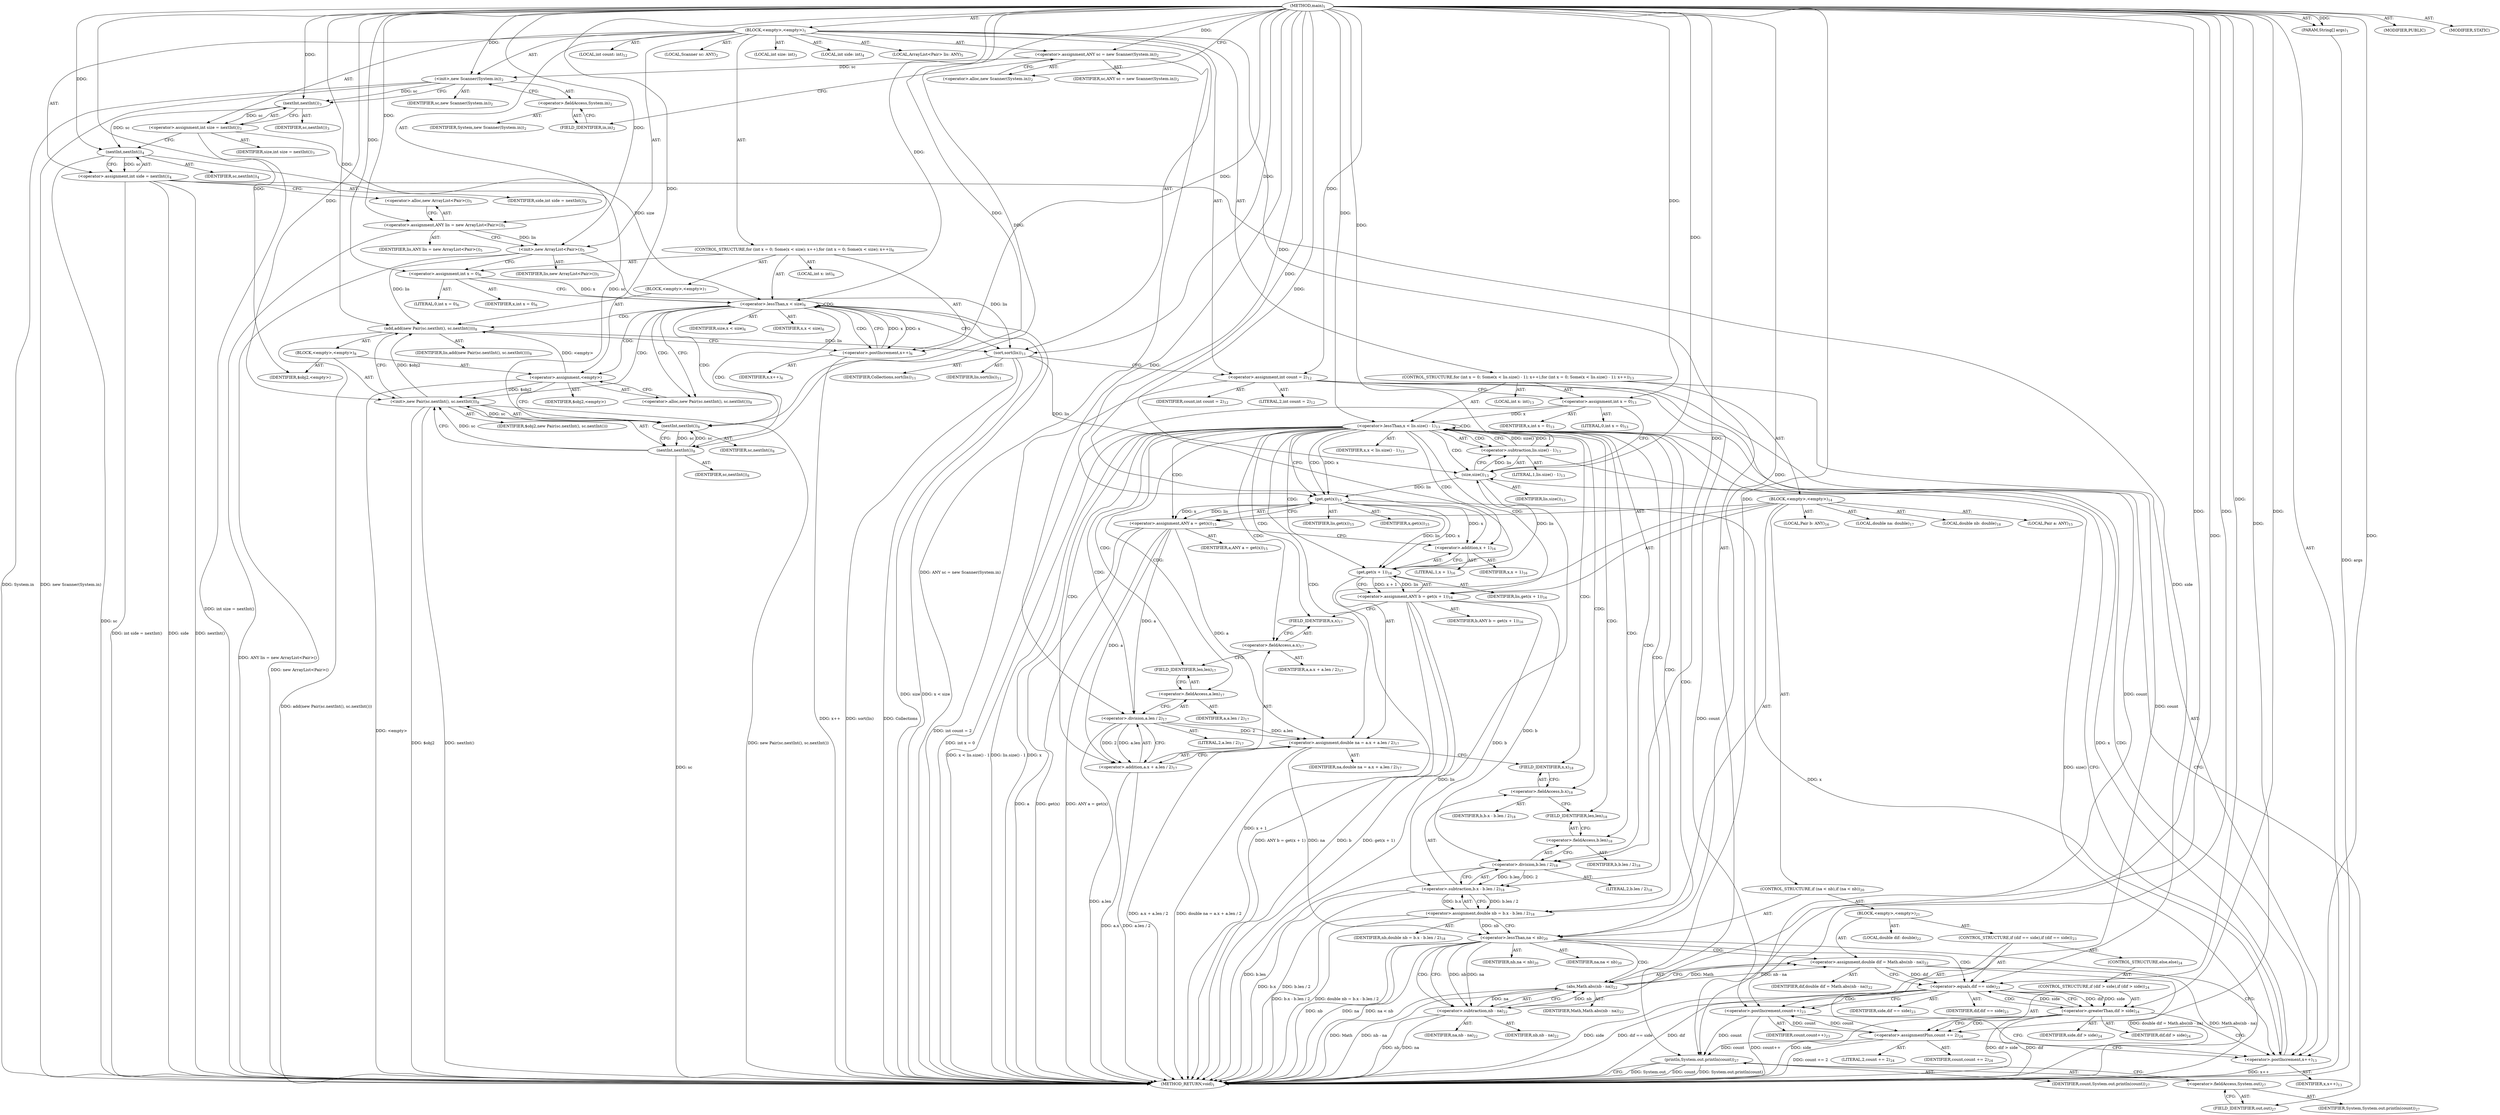 digraph "main" {  
"21" [label = <(METHOD,main)<SUB>1</SUB>> ]
"22" [label = <(PARAM,String[] args)<SUB>1</SUB>> ]
"23" [label = <(BLOCK,&lt;empty&gt;,&lt;empty&gt;)<SUB>1</SUB>> ]
"4" [label = <(LOCAL,Scanner sc: ANY)<SUB>2</SUB>> ]
"24" [label = <(&lt;operator&gt;.assignment,ANY sc = new Scanner(System.in))<SUB>2</SUB>> ]
"25" [label = <(IDENTIFIER,sc,ANY sc = new Scanner(System.in))<SUB>2</SUB>> ]
"26" [label = <(&lt;operator&gt;.alloc,new Scanner(System.in))<SUB>2</SUB>> ]
"27" [label = <(&lt;init&gt;,new Scanner(System.in))<SUB>2</SUB>> ]
"3" [label = <(IDENTIFIER,sc,new Scanner(System.in))<SUB>2</SUB>> ]
"28" [label = <(&lt;operator&gt;.fieldAccess,System.in)<SUB>2</SUB>> ]
"29" [label = <(IDENTIFIER,System,new Scanner(System.in))<SUB>2</SUB>> ]
"30" [label = <(FIELD_IDENTIFIER,in,in)<SUB>2</SUB>> ]
"31" [label = <(LOCAL,int size: int)<SUB>3</SUB>> ]
"32" [label = <(&lt;operator&gt;.assignment,int size = nextInt())<SUB>3</SUB>> ]
"33" [label = <(IDENTIFIER,size,int size = nextInt())<SUB>3</SUB>> ]
"34" [label = <(nextInt,nextInt())<SUB>3</SUB>> ]
"35" [label = <(IDENTIFIER,sc,nextInt())<SUB>3</SUB>> ]
"36" [label = <(LOCAL,int side: int)<SUB>4</SUB>> ]
"37" [label = <(&lt;operator&gt;.assignment,int side = nextInt())<SUB>4</SUB>> ]
"38" [label = <(IDENTIFIER,side,int side = nextInt())<SUB>4</SUB>> ]
"39" [label = <(nextInt,nextInt())<SUB>4</SUB>> ]
"40" [label = <(IDENTIFIER,sc,nextInt())<SUB>4</SUB>> ]
"6" [label = <(LOCAL,ArrayList&lt;Pair&gt; lis: ANY)<SUB>5</SUB>> ]
"41" [label = <(&lt;operator&gt;.assignment,ANY lis = new ArrayList&lt;Pair&gt;())<SUB>5</SUB>> ]
"42" [label = <(IDENTIFIER,lis,ANY lis = new ArrayList&lt;Pair&gt;())<SUB>5</SUB>> ]
"43" [label = <(&lt;operator&gt;.alloc,new ArrayList&lt;Pair&gt;())<SUB>5</SUB>> ]
"44" [label = <(&lt;init&gt;,new ArrayList&lt;Pair&gt;())<SUB>5</SUB>> ]
"5" [label = <(IDENTIFIER,lis,new ArrayList&lt;Pair&gt;())<SUB>5</SUB>> ]
"45" [label = <(CONTROL_STRUCTURE,for (int x = 0; Some(x &lt; size); x++),for (int x = 0; Some(x &lt; size); x++))<SUB>6</SUB>> ]
"46" [label = <(LOCAL,int x: int)<SUB>6</SUB>> ]
"47" [label = <(&lt;operator&gt;.assignment,int x = 0)<SUB>6</SUB>> ]
"48" [label = <(IDENTIFIER,x,int x = 0)<SUB>6</SUB>> ]
"49" [label = <(LITERAL,0,int x = 0)<SUB>6</SUB>> ]
"50" [label = <(&lt;operator&gt;.lessThan,x &lt; size)<SUB>6</SUB>> ]
"51" [label = <(IDENTIFIER,x,x &lt; size)<SUB>6</SUB>> ]
"52" [label = <(IDENTIFIER,size,x &lt; size)<SUB>6</SUB>> ]
"53" [label = <(&lt;operator&gt;.postIncrement,x++)<SUB>6</SUB>> ]
"54" [label = <(IDENTIFIER,x,x++)<SUB>6</SUB>> ]
"55" [label = <(BLOCK,&lt;empty&gt;,&lt;empty&gt;)<SUB>7</SUB>> ]
"56" [label = <(add,add(new Pair(sc.nextInt(), sc.nextInt())))<SUB>8</SUB>> ]
"57" [label = <(IDENTIFIER,lis,add(new Pair(sc.nextInt(), sc.nextInt())))<SUB>8</SUB>> ]
"58" [label = <(BLOCK,&lt;empty&gt;,&lt;empty&gt;)<SUB>8</SUB>> ]
"59" [label = <(&lt;operator&gt;.assignment,&lt;empty&gt;)> ]
"60" [label = <(IDENTIFIER,$obj2,&lt;empty&gt;)> ]
"61" [label = <(&lt;operator&gt;.alloc,new Pair(sc.nextInt(), sc.nextInt()))<SUB>8</SUB>> ]
"62" [label = <(&lt;init&gt;,new Pair(sc.nextInt(), sc.nextInt()))<SUB>8</SUB>> ]
"63" [label = <(IDENTIFIER,$obj2,new Pair(sc.nextInt(), sc.nextInt()))> ]
"64" [label = <(nextInt,nextInt())<SUB>8</SUB>> ]
"65" [label = <(IDENTIFIER,sc,nextInt())<SUB>8</SUB>> ]
"66" [label = <(nextInt,nextInt())<SUB>8</SUB>> ]
"67" [label = <(IDENTIFIER,sc,nextInt())<SUB>8</SUB>> ]
"68" [label = <(IDENTIFIER,$obj2,&lt;empty&gt;)> ]
"69" [label = <(sort,sort(lis))<SUB>11</SUB>> ]
"70" [label = <(IDENTIFIER,Collections,sort(lis))<SUB>11</SUB>> ]
"71" [label = <(IDENTIFIER,lis,sort(lis))<SUB>11</SUB>> ]
"72" [label = <(LOCAL,int count: int)<SUB>12</SUB>> ]
"73" [label = <(&lt;operator&gt;.assignment,int count = 2)<SUB>12</SUB>> ]
"74" [label = <(IDENTIFIER,count,int count = 2)<SUB>12</SUB>> ]
"75" [label = <(LITERAL,2,int count = 2)<SUB>12</SUB>> ]
"76" [label = <(CONTROL_STRUCTURE,for (int x = 0; Some(x &lt; lis.size() - 1); x++),for (int x = 0; Some(x &lt; lis.size() - 1); x++))<SUB>13</SUB>> ]
"77" [label = <(LOCAL,int x: int)<SUB>13</SUB>> ]
"78" [label = <(&lt;operator&gt;.assignment,int x = 0)<SUB>13</SUB>> ]
"79" [label = <(IDENTIFIER,x,int x = 0)<SUB>13</SUB>> ]
"80" [label = <(LITERAL,0,int x = 0)<SUB>13</SUB>> ]
"81" [label = <(&lt;operator&gt;.lessThan,x &lt; lis.size() - 1)<SUB>13</SUB>> ]
"82" [label = <(IDENTIFIER,x,x &lt; lis.size() - 1)<SUB>13</SUB>> ]
"83" [label = <(&lt;operator&gt;.subtraction,lis.size() - 1)<SUB>13</SUB>> ]
"84" [label = <(size,size())<SUB>13</SUB>> ]
"85" [label = <(IDENTIFIER,lis,size())<SUB>13</SUB>> ]
"86" [label = <(LITERAL,1,lis.size() - 1)<SUB>13</SUB>> ]
"87" [label = <(&lt;operator&gt;.postIncrement,x++)<SUB>13</SUB>> ]
"88" [label = <(IDENTIFIER,x,x++)<SUB>13</SUB>> ]
"89" [label = <(BLOCK,&lt;empty&gt;,&lt;empty&gt;)<SUB>14</SUB>> ]
"90" [label = <(LOCAL,Pair a: ANY)<SUB>15</SUB>> ]
"91" [label = <(&lt;operator&gt;.assignment,ANY a = get(x))<SUB>15</SUB>> ]
"92" [label = <(IDENTIFIER,a,ANY a = get(x))<SUB>15</SUB>> ]
"93" [label = <(get,get(x))<SUB>15</SUB>> ]
"94" [label = <(IDENTIFIER,lis,get(x))<SUB>15</SUB>> ]
"95" [label = <(IDENTIFIER,x,get(x))<SUB>15</SUB>> ]
"96" [label = <(LOCAL,Pair b: ANY)<SUB>16</SUB>> ]
"97" [label = <(&lt;operator&gt;.assignment,ANY b = get(x + 1))<SUB>16</SUB>> ]
"98" [label = <(IDENTIFIER,b,ANY b = get(x + 1))<SUB>16</SUB>> ]
"99" [label = <(get,get(x + 1))<SUB>16</SUB>> ]
"100" [label = <(IDENTIFIER,lis,get(x + 1))<SUB>16</SUB>> ]
"101" [label = <(&lt;operator&gt;.addition,x + 1)<SUB>16</SUB>> ]
"102" [label = <(IDENTIFIER,x,x + 1)<SUB>16</SUB>> ]
"103" [label = <(LITERAL,1,x + 1)<SUB>16</SUB>> ]
"104" [label = <(LOCAL,double na: double)<SUB>17</SUB>> ]
"105" [label = <(&lt;operator&gt;.assignment,double na = a.x + a.len / 2)<SUB>17</SUB>> ]
"106" [label = <(IDENTIFIER,na,double na = a.x + a.len / 2)<SUB>17</SUB>> ]
"107" [label = <(&lt;operator&gt;.addition,a.x + a.len / 2)<SUB>17</SUB>> ]
"108" [label = <(&lt;operator&gt;.fieldAccess,a.x)<SUB>17</SUB>> ]
"109" [label = <(IDENTIFIER,a,a.x + a.len / 2)<SUB>17</SUB>> ]
"110" [label = <(FIELD_IDENTIFIER,x,x)<SUB>17</SUB>> ]
"111" [label = <(&lt;operator&gt;.division,a.len / 2)<SUB>17</SUB>> ]
"112" [label = <(&lt;operator&gt;.fieldAccess,a.len)<SUB>17</SUB>> ]
"113" [label = <(IDENTIFIER,a,a.len / 2)<SUB>17</SUB>> ]
"114" [label = <(FIELD_IDENTIFIER,len,len)<SUB>17</SUB>> ]
"115" [label = <(LITERAL,2,a.len / 2)<SUB>17</SUB>> ]
"116" [label = <(LOCAL,double nb: double)<SUB>18</SUB>> ]
"117" [label = <(&lt;operator&gt;.assignment,double nb = b.x - b.len / 2)<SUB>18</SUB>> ]
"118" [label = <(IDENTIFIER,nb,double nb = b.x - b.len / 2)<SUB>18</SUB>> ]
"119" [label = <(&lt;operator&gt;.subtraction,b.x - b.len / 2)<SUB>18</SUB>> ]
"120" [label = <(&lt;operator&gt;.fieldAccess,b.x)<SUB>18</SUB>> ]
"121" [label = <(IDENTIFIER,b,b.x - b.len / 2)<SUB>18</SUB>> ]
"122" [label = <(FIELD_IDENTIFIER,x,x)<SUB>18</SUB>> ]
"123" [label = <(&lt;operator&gt;.division,b.len / 2)<SUB>18</SUB>> ]
"124" [label = <(&lt;operator&gt;.fieldAccess,b.len)<SUB>18</SUB>> ]
"125" [label = <(IDENTIFIER,b,b.len / 2)<SUB>18</SUB>> ]
"126" [label = <(FIELD_IDENTIFIER,len,len)<SUB>18</SUB>> ]
"127" [label = <(LITERAL,2,b.len / 2)<SUB>18</SUB>> ]
"128" [label = <(CONTROL_STRUCTURE,if (na &lt; nb),if (na &lt; nb))<SUB>20</SUB>> ]
"129" [label = <(&lt;operator&gt;.lessThan,na &lt; nb)<SUB>20</SUB>> ]
"130" [label = <(IDENTIFIER,na,na &lt; nb)<SUB>20</SUB>> ]
"131" [label = <(IDENTIFIER,nb,na &lt; nb)<SUB>20</SUB>> ]
"132" [label = <(BLOCK,&lt;empty&gt;,&lt;empty&gt;)<SUB>21</SUB>> ]
"133" [label = <(LOCAL,double dif: double)<SUB>22</SUB>> ]
"134" [label = <(&lt;operator&gt;.assignment,double dif = Math.abs(nb - na))<SUB>22</SUB>> ]
"135" [label = <(IDENTIFIER,dif,double dif = Math.abs(nb - na))<SUB>22</SUB>> ]
"136" [label = <(abs,Math.abs(nb - na))<SUB>22</SUB>> ]
"137" [label = <(IDENTIFIER,Math,Math.abs(nb - na))<SUB>22</SUB>> ]
"138" [label = <(&lt;operator&gt;.subtraction,nb - na)<SUB>22</SUB>> ]
"139" [label = <(IDENTIFIER,nb,nb - na)<SUB>22</SUB>> ]
"140" [label = <(IDENTIFIER,na,nb - na)<SUB>22</SUB>> ]
"141" [label = <(CONTROL_STRUCTURE,if (dif == side),if (dif == side))<SUB>23</SUB>> ]
"142" [label = <(&lt;operator&gt;.equals,dif == side)<SUB>23</SUB>> ]
"143" [label = <(IDENTIFIER,dif,dif == side)<SUB>23</SUB>> ]
"144" [label = <(IDENTIFIER,side,dif == side)<SUB>23</SUB>> ]
"145" [label = <(&lt;operator&gt;.postIncrement,count++)<SUB>23</SUB>> ]
"146" [label = <(IDENTIFIER,count,count++)<SUB>23</SUB>> ]
"147" [label = <(CONTROL_STRUCTURE,else,else)<SUB>24</SUB>> ]
"148" [label = <(CONTROL_STRUCTURE,if (dif &gt; side),if (dif &gt; side))<SUB>24</SUB>> ]
"149" [label = <(&lt;operator&gt;.greaterThan,dif &gt; side)<SUB>24</SUB>> ]
"150" [label = <(IDENTIFIER,dif,dif &gt; side)<SUB>24</SUB>> ]
"151" [label = <(IDENTIFIER,side,dif &gt; side)<SUB>24</SUB>> ]
"152" [label = <(&lt;operator&gt;.assignmentPlus,count += 2)<SUB>24</SUB>> ]
"153" [label = <(IDENTIFIER,count,count += 2)<SUB>24</SUB>> ]
"154" [label = <(LITERAL,2,count += 2)<SUB>24</SUB>> ]
"155" [label = <(println,System.out.println(count))<SUB>27</SUB>> ]
"156" [label = <(&lt;operator&gt;.fieldAccess,System.out)<SUB>27</SUB>> ]
"157" [label = <(IDENTIFIER,System,System.out.println(count))<SUB>27</SUB>> ]
"158" [label = <(FIELD_IDENTIFIER,out,out)<SUB>27</SUB>> ]
"159" [label = <(IDENTIFIER,count,System.out.println(count))<SUB>27</SUB>> ]
"160" [label = <(MODIFIER,PUBLIC)> ]
"161" [label = <(MODIFIER,STATIC)> ]
"162" [label = <(METHOD_RETURN,void)<SUB>1</SUB>> ]
  "21" -> "22"  [ label = "AST: "] 
  "21" -> "23"  [ label = "AST: "] 
  "21" -> "160"  [ label = "AST: "] 
  "21" -> "161"  [ label = "AST: "] 
  "21" -> "162"  [ label = "AST: "] 
  "23" -> "4"  [ label = "AST: "] 
  "23" -> "24"  [ label = "AST: "] 
  "23" -> "27"  [ label = "AST: "] 
  "23" -> "31"  [ label = "AST: "] 
  "23" -> "32"  [ label = "AST: "] 
  "23" -> "36"  [ label = "AST: "] 
  "23" -> "37"  [ label = "AST: "] 
  "23" -> "6"  [ label = "AST: "] 
  "23" -> "41"  [ label = "AST: "] 
  "23" -> "44"  [ label = "AST: "] 
  "23" -> "45"  [ label = "AST: "] 
  "23" -> "69"  [ label = "AST: "] 
  "23" -> "72"  [ label = "AST: "] 
  "23" -> "73"  [ label = "AST: "] 
  "23" -> "76"  [ label = "AST: "] 
  "23" -> "155"  [ label = "AST: "] 
  "24" -> "25"  [ label = "AST: "] 
  "24" -> "26"  [ label = "AST: "] 
  "27" -> "3"  [ label = "AST: "] 
  "27" -> "28"  [ label = "AST: "] 
  "28" -> "29"  [ label = "AST: "] 
  "28" -> "30"  [ label = "AST: "] 
  "32" -> "33"  [ label = "AST: "] 
  "32" -> "34"  [ label = "AST: "] 
  "34" -> "35"  [ label = "AST: "] 
  "37" -> "38"  [ label = "AST: "] 
  "37" -> "39"  [ label = "AST: "] 
  "39" -> "40"  [ label = "AST: "] 
  "41" -> "42"  [ label = "AST: "] 
  "41" -> "43"  [ label = "AST: "] 
  "44" -> "5"  [ label = "AST: "] 
  "45" -> "46"  [ label = "AST: "] 
  "45" -> "47"  [ label = "AST: "] 
  "45" -> "50"  [ label = "AST: "] 
  "45" -> "53"  [ label = "AST: "] 
  "45" -> "55"  [ label = "AST: "] 
  "47" -> "48"  [ label = "AST: "] 
  "47" -> "49"  [ label = "AST: "] 
  "50" -> "51"  [ label = "AST: "] 
  "50" -> "52"  [ label = "AST: "] 
  "53" -> "54"  [ label = "AST: "] 
  "55" -> "56"  [ label = "AST: "] 
  "56" -> "57"  [ label = "AST: "] 
  "56" -> "58"  [ label = "AST: "] 
  "58" -> "59"  [ label = "AST: "] 
  "58" -> "62"  [ label = "AST: "] 
  "58" -> "68"  [ label = "AST: "] 
  "59" -> "60"  [ label = "AST: "] 
  "59" -> "61"  [ label = "AST: "] 
  "62" -> "63"  [ label = "AST: "] 
  "62" -> "64"  [ label = "AST: "] 
  "62" -> "66"  [ label = "AST: "] 
  "64" -> "65"  [ label = "AST: "] 
  "66" -> "67"  [ label = "AST: "] 
  "69" -> "70"  [ label = "AST: "] 
  "69" -> "71"  [ label = "AST: "] 
  "73" -> "74"  [ label = "AST: "] 
  "73" -> "75"  [ label = "AST: "] 
  "76" -> "77"  [ label = "AST: "] 
  "76" -> "78"  [ label = "AST: "] 
  "76" -> "81"  [ label = "AST: "] 
  "76" -> "87"  [ label = "AST: "] 
  "76" -> "89"  [ label = "AST: "] 
  "78" -> "79"  [ label = "AST: "] 
  "78" -> "80"  [ label = "AST: "] 
  "81" -> "82"  [ label = "AST: "] 
  "81" -> "83"  [ label = "AST: "] 
  "83" -> "84"  [ label = "AST: "] 
  "83" -> "86"  [ label = "AST: "] 
  "84" -> "85"  [ label = "AST: "] 
  "87" -> "88"  [ label = "AST: "] 
  "89" -> "90"  [ label = "AST: "] 
  "89" -> "91"  [ label = "AST: "] 
  "89" -> "96"  [ label = "AST: "] 
  "89" -> "97"  [ label = "AST: "] 
  "89" -> "104"  [ label = "AST: "] 
  "89" -> "105"  [ label = "AST: "] 
  "89" -> "116"  [ label = "AST: "] 
  "89" -> "117"  [ label = "AST: "] 
  "89" -> "128"  [ label = "AST: "] 
  "91" -> "92"  [ label = "AST: "] 
  "91" -> "93"  [ label = "AST: "] 
  "93" -> "94"  [ label = "AST: "] 
  "93" -> "95"  [ label = "AST: "] 
  "97" -> "98"  [ label = "AST: "] 
  "97" -> "99"  [ label = "AST: "] 
  "99" -> "100"  [ label = "AST: "] 
  "99" -> "101"  [ label = "AST: "] 
  "101" -> "102"  [ label = "AST: "] 
  "101" -> "103"  [ label = "AST: "] 
  "105" -> "106"  [ label = "AST: "] 
  "105" -> "107"  [ label = "AST: "] 
  "107" -> "108"  [ label = "AST: "] 
  "107" -> "111"  [ label = "AST: "] 
  "108" -> "109"  [ label = "AST: "] 
  "108" -> "110"  [ label = "AST: "] 
  "111" -> "112"  [ label = "AST: "] 
  "111" -> "115"  [ label = "AST: "] 
  "112" -> "113"  [ label = "AST: "] 
  "112" -> "114"  [ label = "AST: "] 
  "117" -> "118"  [ label = "AST: "] 
  "117" -> "119"  [ label = "AST: "] 
  "119" -> "120"  [ label = "AST: "] 
  "119" -> "123"  [ label = "AST: "] 
  "120" -> "121"  [ label = "AST: "] 
  "120" -> "122"  [ label = "AST: "] 
  "123" -> "124"  [ label = "AST: "] 
  "123" -> "127"  [ label = "AST: "] 
  "124" -> "125"  [ label = "AST: "] 
  "124" -> "126"  [ label = "AST: "] 
  "128" -> "129"  [ label = "AST: "] 
  "128" -> "132"  [ label = "AST: "] 
  "129" -> "130"  [ label = "AST: "] 
  "129" -> "131"  [ label = "AST: "] 
  "132" -> "133"  [ label = "AST: "] 
  "132" -> "134"  [ label = "AST: "] 
  "132" -> "141"  [ label = "AST: "] 
  "134" -> "135"  [ label = "AST: "] 
  "134" -> "136"  [ label = "AST: "] 
  "136" -> "137"  [ label = "AST: "] 
  "136" -> "138"  [ label = "AST: "] 
  "138" -> "139"  [ label = "AST: "] 
  "138" -> "140"  [ label = "AST: "] 
  "141" -> "142"  [ label = "AST: "] 
  "141" -> "145"  [ label = "AST: "] 
  "141" -> "147"  [ label = "AST: "] 
  "142" -> "143"  [ label = "AST: "] 
  "142" -> "144"  [ label = "AST: "] 
  "145" -> "146"  [ label = "AST: "] 
  "147" -> "148"  [ label = "AST: "] 
  "148" -> "149"  [ label = "AST: "] 
  "148" -> "152"  [ label = "AST: "] 
  "149" -> "150"  [ label = "AST: "] 
  "149" -> "151"  [ label = "AST: "] 
  "152" -> "153"  [ label = "AST: "] 
  "152" -> "154"  [ label = "AST: "] 
  "155" -> "156"  [ label = "AST: "] 
  "155" -> "159"  [ label = "AST: "] 
  "156" -> "157"  [ label = "AST: "] 
  "156" -> "158"  [ label = "AST: "] 
  "24" -> "30"  [ label = "CFG: "] 
  "27" -> "34"  [ label = "CFG: "] 
  "32" -> "39"  [ label = "CFG: "] 
  "37" -> "43"  [ label = "CFG: "] 
  "41" -> "44"  [ label = "CFG: "] 
  "44" -> "47"  [ label = "CFG: "] 
  "69" -> "73"  [ label = "CFG: "] 
  "73" -> "78"  [ label = "CFG: "] 
  "155" -> "162"  [ label = "CFG: "] 
  "26" -> "24"  [ label = "CFG: "] 
  "28" -> "27"  [ label = "CFG: "] 
  "34" -> "32"  [ label = "CFG: "] 
  "39" -> "37"  [ label = "CFG: "] 
  "43" -> "41"  [ label = "CFG: "] 
  "47" -> "50"  [ label = "CFG: "] 
  "50" -> "61"  [ label = "CFG: "] 
  "50" -> "69"  [ label = "CFG: "] 
  "53" -> "50"  [ label = "CFG: "] 
  "78" -> "84"  [ label = "CFG: "] 
  "81" -> "93"  [ label = "CFG: "] 
  "81" -> "158"  [ label = "CFG: "] 
  "87" -> "84"  [ label = "CFG: "] 
  "156" -> "155"  [ label = "CFG: "] 
  "30" -> "28"  [ label = "CFG: "] 
  "56" -> "53"  [ label = "CFG: "] 
  "83" -> "81"  [ label = "CFG: "] 
  "91" -> "101"  [ label = "CFG: "] 
  "97" -> "110"  [ label = "CFG: "] 
  "105" -> "122"  [ label = "CFG: "] 
  "117" -> "129"  [ label = "CFG: "] 
  "158" -> "156"  [ label = "CFG: "] 
  "84" -> "83"  [ label = "CFG: "] 
  "93" -> "91"  [ label = "CFG: "] 
  "99" -> "97"  [ label = "CFG: "] 
  "107" -> "105"  [ label = "CFG: "] 
  "119" -> "117"  [ label = "CFG: "] 
  "129" -> "138"  [ label = "CFG: "] 
  "129" -> "87"  [ label = "CFG: "] 
  "59" -> "64"  [ label = "CFG: "] 
  "62" -> "56"  [ label = "CFG: "] 
  "101" -> "99"  [ label = "CFG: "] 
  "108" -> "114"  [ label = "CFG: "] 
  "111" -> "107"  [ label = "CFG: "] 
  "120" -> "126"  [ label = "CFG: "] 
  "123" -> "119"  [ label = "CFG: "] 
  "134" -> "142"  [ label = "CFG: "] 
  "61" -> "59"  [ label = "CFG: "] 
  "64" -> "66"  [ label = "CFG: "] 
  "66" -> "62"  [ label = "CFG: "] 
  "110" -> "108"  [ label = "CFG: "] 
  "112" -> "111"  [ label = "CFG: "] 
  "122" -> "120"  [ label = "CFG: "] 
  "124" -> "123"  [ label = "CFG: "] 
  "136" -> "134"  [ label = "CFG: "] 
  "142" -> "145"  [ label = "CFG: "] 
  "142" -> "149"  [ label = "CFG: "] 
  "145" -> "87"  [ label = "CFG: "] 
  "114" -> "112"  [ label = "CFG: "] 
  "126" -> "124"  [ label = "CFG: "] 
  "138" -> "136"  [ label = "CFG: "] 
  "149" -> "152"  [ label = "CFG: "] 
  "149" -> "87"  [ label = "CFG: "] 
  "152" -> "87"  [ label = "CFG: "] 
  "21" -> "26"  [ label = "CFG: "] 
  "22" -> "162"  [ label = "DDG: args"] 
  "24" -> "162"  [ label = "DDG: ANY sc = new Scanner(System.in)"] 
  "27" -> "162"  [ label = "DDG: System.in"] 
  "27" -> "162"  [ label = "DDG: new Scanner(System.in)"] 
  "32" -> "162"  [ label = "DDG: int size = nextInt()"] 
  "37" -> "162"  [ label = "DDG: side"] 
  "39" -> "162"  [ label = "DDG: sc"] 
  "37" -> "162"  [ label = "DDG: nextInt()"] 
  "37" -> "162"  [ label = "DDG: int side = nextInt()"] 
  "41" -> "162"  [ label = "DDG: ANY lis = new ArrayList&lt;Pair&gt;()"] 
  "44" -> "162"  [ label = "DDG: new ArrayList&lt;Pair&gt;()"] 
  "50" -> "162"  [ label = "DDG: size"] 
  "50" -> "162"  [ label = "DDG: x &lt; size"] 
  "69" -> "162"  [ label = "DDG: sort(lis)"] 
  "73" -> "162"  [ label = "DDG: int count = 2"] 
  "78" -> "162"  [ label = "DDG: int x = 0"] 
  "81" -> "162"  [ label = "DDG: x"] 
  "84" -> "162"  [ label = "DDG: lis"] 
  "83" -> "162"  [ label = "DDG: size()"] 
  "81" -> "162"  [ label = "DDG: lis.size() - 1"] 
  "81" -> "162"  [ label = "DDG: x &lt; lis.size() - 1"] 
  "155" -> "162"  [ label = "DDG: System.out"] 
  "155" -> "162"  [ label = "DDG: count"] 
  "155" -> "162"  [ label = "DDG: System.out.println(count)"] 
  "91" -> "162"  [ label = "DDG: a"] 
  "91" -> "162"  [ label = "DDG: get(x)"] 
  "91" -> "162"  [ label = "DDG: ANY a = get(x)"] 
  "97" -> "162"  [ label = "DDG: b"] 
  "99" -> "162"  [ label = "DDG: x + 1"] 
  "97" -> "162"  [ label = "DDG: get(x + 1)"] 
  "97" -> "162"  [ label = "DDG: ANY b = get(x + 1)"] 
  "107" -> "162"  [ label = "DDG: a.x"] 
  "111" -> "162"  [ label = "DDG: a.len"] 
  "107" -> "162"  [ label = "DDG: a.len / 2"] 
  "105" -> "162"  [ label = "DDG: a.x + a.len / 2"] 
  "105" -> "162"  [ label = "DDG: double na = a.x + a.len / 2"] 
  "119" -> "162"  [ label = "DDG: b.x"] 
  "123" -> "162"  [ label = "DDG: b.len"] 
  "119" -> "162"  [ label = "DDG: b.len / 2"] 
  "117" -> "162"  [ label = "DDG: b.x - b.len / 2"] 
  "117" -> "162"  [ label = "DDG: double nb = b.x - b.len / 2"] 
  "129" -> "162"  [ label = "DDG: na"] 
  "129" -> "162"  [ label = "DDG: nb"] 
  "129" -> "162"  [ label = "DDG: na &lt; nb"] 
  "138" -> "162"  [ label = "DDG: nb"] 
  "138" -> "162"  [ label = "DDG: na"] 
  "136" -> "162"  [ label = "DDG: nb - na"] 
  "134" -> "162"  [ label = "DDG: Math.abs(nb - na)"] 
  "134" -> "162"  [ label = "DDG: double dif = Math.abs(nb - na)"] 
  "142" -> "162"  [ label = "DDG: dif"] 
  "142" -> "162"  [ label = "DDG: side"] 
  "142" -> "162"  [ label = "DDG: dif == side"] 
  "149" -> "162"  [ label = "DDG: dif"] 
  "149" -> "162"  [ label = "DDG: side"] 
  "149" -> "162"  [ label = "DDG: dif &gt; side"] 
  "152" -> "162"  [ label = "DDG: count += 2"] 
  "145" -> "162"  [ label = "DDG: count++"] 
  "87" -> "162"  [ label = "DDG: x++"] 
  "59" -> "162"  [ label = "DDG: &lt;empty&gt;"] 
  "62" -> "162"  [ label = "DDG: $obj2"] 
  "62" -> "162"  [ label = "DDG: nextInt()"] 
  "66" -> "162"  [ label = "DDG: sc"] 
  "62" -> "162"  [ label = "DDG: new Pair(sc.nextInt(), sc.nextInt())"] 
  "56" -> "162"  [ label = "DDG: add(new Pair(sc.nextInt(), sc.nextInt()))"] 
  "53" -> "162"  [ label = "DDG: x++"] 
  "136" -> "162"  [ label = "DDG: Math"] 
  "69" -> "162"  [ label = "DDG: Collections"] 
  "21" -> "22"  [ label = "DDG: "] 
  "21" -> "24"  [ label = "DDG: "] 
  "34" -> "32"  [ label = "DDG: sc"] 
  "39" -> "37"  [ label = "DDG: sc"] 
  "21" -> "41"  [ label = "DDG: "] 
  "21" -> "73"  [ label = "DDG: "] 
  "24" -> "27"  [ label = "DDG: sc"] 
  "21" -> "27"  [ label = "DDG: "] 
  "41" -> "44"  [ label = "DDG: lis"] 
  "21" -> "44"  [ label = "DDG: "] 
  "21" -> "47"  [ label = "DDG: "] 
  "21" -> "69"  [ label = "DDG: "] 
  "44" -> "69"  [ label = "DDG: lis"] 
  "56" -> "69"  [ label = "DDG: lis"] 
  "21" -> "78"  [ label = "DDG: "] 
  "73" -> "155"  [ label = "DDG: count"] 
  "152" -> "155"  [ label = "DDG: count"] 
  "145" -> "155"  [ label = "DDG: count"] 
  "21" -> "155"  [ label = "DDG: "] 
  "27" -> "34"  [ label = "DDG: sc"] 
  "21" -> "34"  [ label = "DDG: "] 
  "34" -> "39"  [ label = "DDG: sc"] 
  "21" -> "39"  [ label = "DDG: "] 
  "47" -> "50"  [ label = "DDG: x"] 
  "53" -> "50"  [ label = "DDG: x"] 
  "21" -> "50"  [ label = "DDG: "] 
  "32" -> "50"  [ label = "DDG: size"] 
  "50" -> "53"  [ label = "DDG: x"] 
  "21" -> "53"  [ label = "DDG: "] 
  "78" -> "81"  [ label = "DDG: x"] 
  "87" -> "81"  [ label = "DDG: x"] 
  "21" -> "81"  [ label = "DDG: "] 
  "83" -> "81"  [ label = "DDG: size()"] 
  "83" -> "81"  [ label = "DDG: 1"] 
  "21" -> "87"  [ label = "DDG: "] 
  "93" -> "87"  [ label = "DDG: x"] 
  "93" -> "91"  [ label = "DDG: lis"] 
  "93" -> "91"  [ label = "DDG: x"] 
  "99" -> "97"  [ label = "DDG: lis"] 
  "99" -> "97"  [ label = "DDG: x + 1"] 
  "91" -> "105"  [ label = "DDG: a"] 
  "111" -> "105"  [ label = "DDG: a.len"] 
  "111" -> "105"  [ label = "DDG: 2"] 
  "119" -> "117"  [ label = "DDG: b.x"] 
  "119" -> "117"  [ label = "DDG: b.len / 2"] 
  "44" -> "56"  [ label = "DDG: lis"] 
  "21" -> "56"  [ label = "DDG: "] 
  "59" -> "56"  [ label = "DDG: &lt;empty&gt;"] 
  "62" -> "56"  [ label = "DDG: $obj2"] 
  "84" -> "83"  [ label = "DDG: lis"] 
  "21" -> "83"  [ label = "DDG: "] 
  "21" -> "59"  [ label = "DDG: "] 
  "21" -> "68"  [ label = "DDG: "] 
  "69" -> "84"  [ label = "DDG: lis"] 
  "99" -> "84"  [ label = "DDG: lis"] 
  "21" -> "84"  [ label = "DDG: "] 
  "84" -> "93"  [ label = "DDG: lis"] 
  "21" -> "93"  [ label = "DDG: "] 
  "81" -> "93"  [ label = "DDG: x"] 
  "93" -> "99"  [ label = "DDG: lis"] 
  "21" -> "99"  [ label = "DDG: "] 
  "93" -> "99"  [ label = "DDG: x"] 
  "91" -> "107"  [ label = "DDG: a"] 
  "111" -> "107"  [ label = "DDG: a.len"] 
  "111" -> "107"  [ label = "DDG: 2"] 
  "97" -> "119"  [ label = "DDG: b"] 
  "123" -> "119"  [ label = "DDG: b.len"] 
  "123" -> "119"  [ label = "DDG: 2"] 
  "105" -> "129"  [ label = "DDG: na"] 
  "21" -> "129"  [ label = "DDG: "] 
  "117" -> "129"  [ label = "DDG: nb"] 
  "136" -> "134"  [ label = "DDG: Math"] 
  "136" -> "134"  [ label = "DDG: nb - na"] 
  "59" -> "62"  [ label = "DDG: $obj2"] 
  "21" -> "62"  [ label = "DDG: "] 
  "64" -> "62"  [ label = "DDG: sc"] 
  "66" -> "62"  [ label = "DDG: sc"] 
  "93" -> "101"  [ label = "DDG: x"] 
  "21" -> "101"  [ label = "DDG: "] 
  "91" -> "111"  [ label = "DDG: a"] 
  "21" -> "111"  [ label = "DDG: "] 
  "97" -> "123"  [ label = "DDG: b"] 
  "21" -> "123"  [ label = "DDG: "] 
  "39" -> "64"  [ label = "DDG: sc"] 
  "66" -> "64"  [ label = "DDG: sc"] 
  "21" -> "64"  [ label = "DDG: "] 
  "64" -> "66"  [ label = "DDG: sc"] 
  "21" -> "66"  [ label = "DDG: "] 
  "21" -> "136"  [ label = "DDG: "] 
  "138" -> "136"  [ label = "DDG: nb"] 
  "138" -> "136"  [ label = "DDG: na"] 
  "134" -> "142"  [ label = "DDG: dif"] 
  "21" -> "142"  [ label = "DDG: "] 
  "37" -> "142"  [ label = "DDG: side"] 
  "149" -> "142"  [ label = "DDG: side"] 
  "73" -> "145"  [ label = "DDG: count"] 
  "152" -> "145"  [ label = "DDG: count"] 
  "21" -> "145"  [ label = "DDG: "] 
  "129" -> "138"  [ label = "DDG: nb"] 
  "21" -> "138"  [ label = "DDG: "] 
  "129" -> "138"  [ label = "DDG: na"] 
  "21" -> "152"  [ label = "DDG: "] 
  "142" -> "149"  [ label = "DDG: dif"] 
  "21" -> "149"  [ label = "DDG: "] 
  "142" -> "149"  [ label = "DDG: side"] 
  "73" -> "152"  [ label = "DDG: count"] 
  "145" -> "152"  [ label = "DDG: count"] 
  "50" -> "64"  [ label = "CDG: "] 
  "50" -> "66"  [ label = "CDG: "] 
  "50" -> "56"  [ label = "CDG: "] 
  "50" -> "50"  [ label = "CDG: "] 
  "50" -> "59"  [ label = "CDG: "] 
  "50" -> "61"  [ label = "CDG: "] 
  "50" -> "53"  [ label = "CDG: "] 
  "50" -> "62"  [ label = "CDG: "] 
  "81" -> "107"  [ label = "CDG: "] 
  "81" -> "120"  [ label = "CDG: "] 
  "81" -> "122"  [ label = "CDG: "] 
  "81" -> "99"  [ label = "CDG: "] 
  "81" -> "81"  [ label = "CDG: "] 
  "81" -> "84"  [ label = "CDG: "] 
  "81" -> "114"  [ label = "CDG: "] 
  "81" -> "119"  [ label = "CDG: "] 
  "81" -> "123"  [ label = "CDG: "] 
  "81" -> "87"  [ label = "CDG: "] 
  "81" -> "97"  [ label = "CDG: "] 
  "81" -> "91"  [ label = "CDG: "] 
  "81" -> "112"  [ label = "CDG: "] 
  "81" -> "129"  [ label = "CDG: "] 
  "81" -> "93"  [ label = "CDG: "] 
  "81" -> "101"  [ label = "CDG: "] 
  "81" -> "126"  [ label = "CDG: "] 
  "81" -> "83"  [ label = "CDG: "] 
  "81" -> "105"  [ label = "CDG: "] 
  "81" -> "110"  [ label = "CDG: "] 
  "81" -> "117"  [ label = "CDG: "] 
  "81" -> "124"  [ label = "CDG: "] 
  "81" -> "108"  [ label = "CDG: "] 
  "81" -> "111"  [ label = "CDG: "] 
  "129" -> "136"  [ label = "CDG: "] 
  "129" -> "142"  [ label = "CDG: "] 
  "129" -> "134"  [ label = "CDG: "] 
  "129" -> "138"  [ label = "CDG: "] 
  "142" -> "145"  [ label = "CDG: "] 
  "142" -> "149"  [ label = "CDG: "] 
  "149" -> "152"  [ label = "CDG: "] 
}
